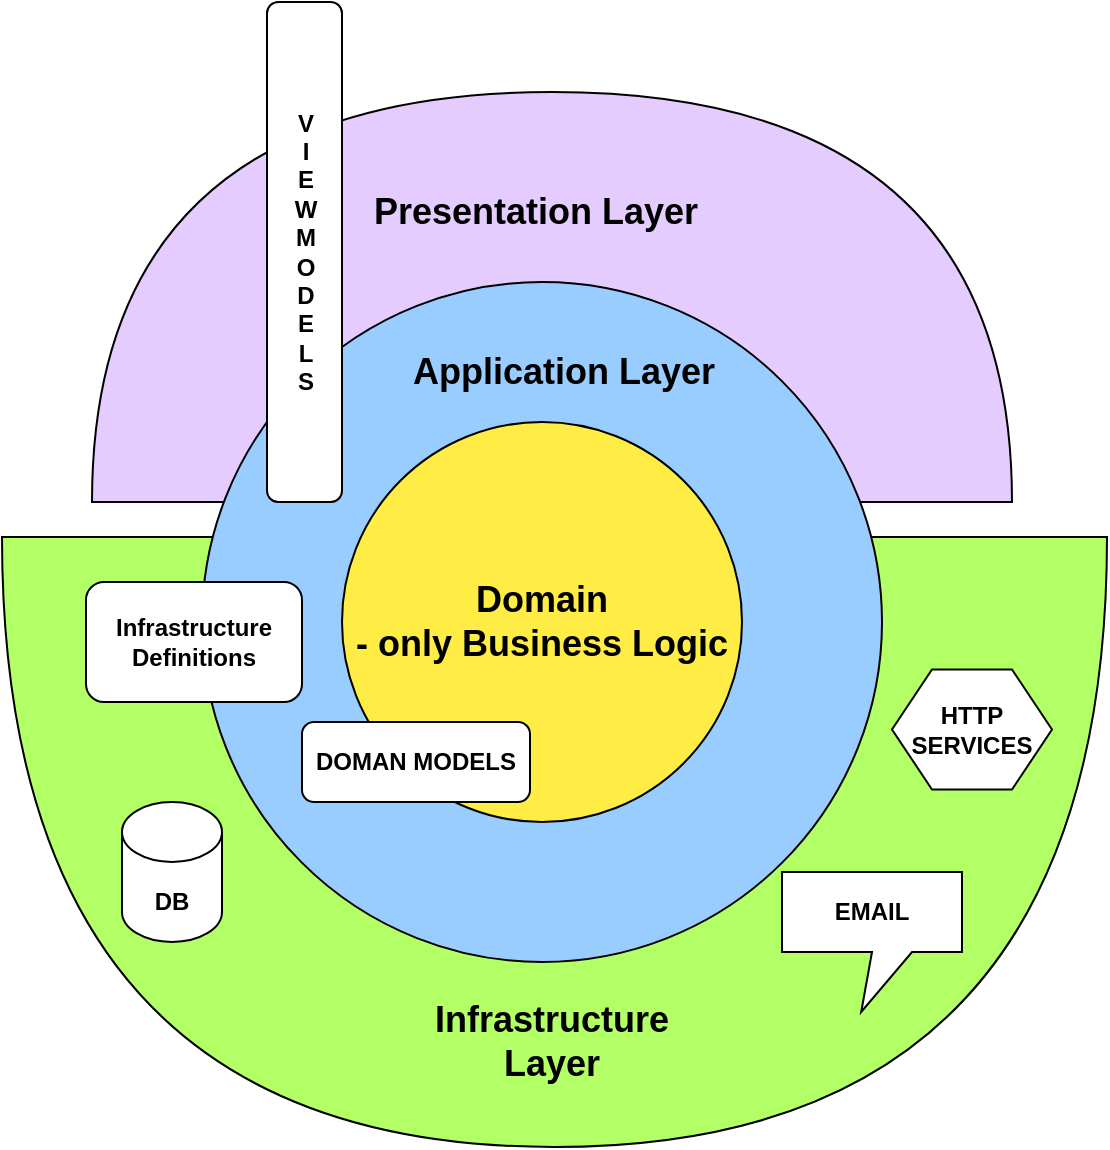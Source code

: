 <mxfile version="24.0.7" type="device">
  <diagram name="Page-1" id="O24dVKsFdaV_IP2Ak3r5">
    <mxGraphModel dx="1050" dy="522" grid="1" gridSize="10" guides="1" tooltips="1" connect="1" arrows="1" fold="1" page="1" pageScale="1" pageWidth="827" pageHeight="1169" math="0" shadow="0">
      <root>
        <mxCell id="0" />
        <mxCell id="1" parent="0" />
        <mxCell id="uc_Y827qc7djy83SkI0h-15" value="" style="shape=or;whiteSpace=wrap;html=1;rotation=-90;fillColor=#E5CCFF;" parent="1" vertex="1">
          <mxGeometry x="332.5" y="-12.5" width="205" height="460" as="geometry" />
        </mxCell>
        <mxCell id="uc_Y827qc7djy83SkI0h-13" value="" style="shape=or;whiteSpace=wrap;html=1;rotation=90;fillColor=#B3FF66;" parent="1" vertex="1">
          <mxGeometry x="283.75" y="213.75" width="305" height="552.5" as="geometry" />
        </mxCell>
        <mxCell id="uc_Y827qc7djy83SkI0h-2" value="A" style="ellipse;whiteSpace=wrap;html=1;aspect=fixed;fillColor=#99CCFF;" parent="1" vertex="1">
          <mxGeometry x="260" y="210" width="340" height="340" as="geometry" />
        </mxCell>
        <mxCell id="uc_Y827qc7djy83SkI0h-1" value="&lt;font style=&quot;&quot;&gt;&lt;b style=&quot;&quot;&gt;&lt;font style=&quot;font-size: 18px;&quot;&gt;Domain&lt;/font&gt;&lt;/b&gt;&lt;br&gt;&lt;b style=&quot;&quot;&gt;&lt;font style=&quot;font-size: 18px;&quot;&gt;- only Business Logic&lt;/font&gt;&lt;/b&gt;&lt;/font&gt;" style="ellipse;whiteSpace=wrap;html=1;aspect=fixed;fillColor=#FFEC45;" parent="1" vertex="1">
          <mxGeometry x="330" y="280" width="200" height="200" as="geometry" />
        </mxCell>
        <mxCell id="uc_Y827qc7djy83SkI0h-4" value="&lt;font style=&quot;font-size: 18px;&quot;&gt;&lt;b style=&quot;&quot;&gt;Application Layer&lt;/b&gt;&lt;/font&gt;" style="text;html=1;strokeColor=none;fillColor=none;align=center;verticalAlign=middle;whiteSpace=wrap;rounded=0;" parent="1" vertex="1">
          <mxGeometry x="362" y="240" width="158" height="30" as="geometry" />
        </mxCell>
        <mxCell id="uc_Y827qc7djy83SkI0h-14" value="&lt;font style=&quot;font-size: 18px;&quot;&gt;&lt;b style=&quot;&quot;&gt;Infrastructure Layer&lt;/b&gt;&lt;/font&gt;" style="text;html=1;strokeColor=none;fillColor=none;align=center;verticalAlign=middle;whiteSpace=wrap;rounded=0;" parent="1" vertex="1">
          <mxGeometry x="350" y="570" width="170" height="40" as="geometry" />
        </mxCell>
        <mxCell id="uc_Y827qc7djy83SkI0h-16" value="&lt;font style=&quot;font-size: 18px;&quot;&gt;&lt;b style=&quot;&quot;&gt;Presentation Layer&lt;/b&gt;&lt;/font&gt;" style="text;html=1;strokeColor=none;fillColor=none;align=center;verticalAlign=middle;whiteSpace=wrap;rounded=0;" parent="1" vertex="1">
          <mxGeometry x="330" y="160" width="194" height="30" as="geometry" />
        </mxCell>
        <mxCell id="uc_Y827qc7djy83SkI0h-17" value="&lt;b&gt;Infrastructure&lt;/b&gt;&lt;div&gt;&lt;b&gt;Definitions&lt;/b&gt;&lt;/div&gt;" style="rounded=1;whiteSpace=wrap;html=1;" parent="1" vertex="1">
          <mxGeometry x="202" y="360" width="108" height="60" as="geometry" />
        </mxCell>
        <mxCell id="uc_Y827qc7djy83SkI0h-18" value="&lt;span&gt;V&lt;br&gt;&lt;/span&gt;I&lt;br&gt;E&lt;br&gt;W&lt;br&gt;M&lt;br&gt;O&lt;br&gt;D&lt;br&gt;E&lt;br&gt;L&lt;br&gt;S" style="rounded=1;whiteSpace=wrap;html=1;fontStyle=1" parent="1" vertex="1">
          <mxGeometry x="292.5" y="70" width="37.5" height="250" as="geometry" />
        </mxCell>
        <mxCell id="uc_Y827qc7djy83SkI0h-19" value="&lt;b&gt;&lt;font style=&quot;font-size: 12px;&quot;&gt;DOMAN MODELS&lt;/font&gt;&lt;/b&gt;" style="rounded=1;whiteSpace=wrap;html=1;" parent="1" vertex="1">
          <mxGeometry x="310" y="430" width="114" height="40" as="geometry" />
        </mxCell>
        <mxCell id="uc_Y827qc7djy83SkI0h-20" value="" style="shape=cylinder3;whiteSpace=wrap;html=1;boundedLbl=1;backgroundOutline=1;size=15;" parent="1" vertex="1">
          <mxGeometry x="220" y="470" width="50" height="70" as="geometry" />
        </mxCell>
        <mxCell id="uc_Y827qc7djy83SkI0h-21" value="" style="shape=callout;whiteSpace=wrap;html=1;perimeter=calloutPerimeter;position2=0.44;" parent="1" vertex="1">
          <mxGeometry x="550" y="505" width="90" height="70" as="geometry" />
        </mxCell>
        <mxCell id="uc_Y827qc7djy83SkI0h-22" value="" style="shape=hexagon;perimeter=hexagonPerimeter2;whiteSpace=wrap;html=1;fixedSize=1;" parent="1" vertex="1">
          <mxGeometry x="605" y="403.75" width="80" height="60" as="geometry" />
        </mxCell>
        <mxCell id="uc_Y827qc7djy83SkI0h-23" value="&lt;b&gt;DB&lt;/b&gt;" style="text;html=1;strokeColor=none;fillColor=none;align=center;verticalAlign=middle;whiteSpace=wrap;rounded=0;" parent="1" vertex="1">
          <mxGeometry x="215" y="505" width="60" height="30" as="geometry" />
        </mxCell>
        <mxCell id="uc_Y827qc7djy83SkI0h-24" value="&lt;b&gt;EMAIL&lt;/b&gt;" style="text;html=1;strokeColor=none;fillColor=none;align=center;verticalAlign=middle;whiteSpace=wrap;rounded=0;" parent="1" vertex="1">
          <mxGeometry x="565" y="510" width="60" height="30" as="geometry" />
        </mxCell>
        <mxCell id="uc_Y827qc7djy83SkI0h-25" value="&lt;b&gt;HTTP&lt;br&gt;SERVICES&lt;br&gt;&lt;/b&gt;" style="text;html=1;strokeColor=none;fillColor=none;align=center;verticalAlign=middle;whiteSpace=wrap;rounded=0;" parent="1" vertex="1">
          <mxGeometry x="615" y="420" width="60" height="27.5" as="geometry" />
        </mxCell>
      </root>
    </mxGraphModel>
  </diagram>
</mxfile>
